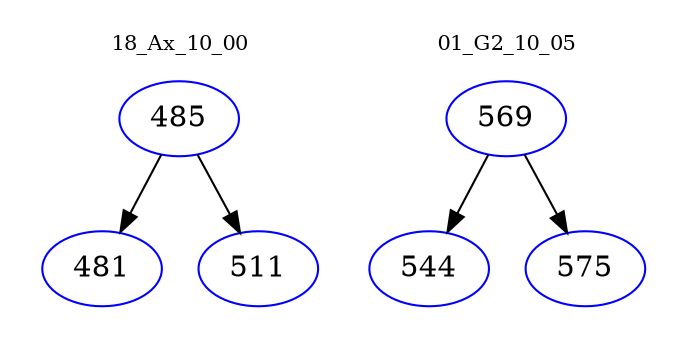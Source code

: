 digraph{
subgraph cluster_0 {
color = white
label = "18_Ax_10_00";
fontsize=10;
T0_485 [label="485", color="blue"]
T0_485 -> T0_481 [color="black"]
T0_481 [label="481", color="blue"]
T0_485 -> T0_511 [color="black"]
T0_511 [label="511", color="blue"]
}
subgraph cluster_1 {
color = white
label = "01_G2_10_05";
fontsize=10;
T1_569 [label="569", color="blue"]
T1_569 -> T1_544 [color="black"]
T1_544 [label="544", color="blue"]
T1_569 -> T1_575 [color="black"]
T1_575 [label="575", color="blue"]
}
}
